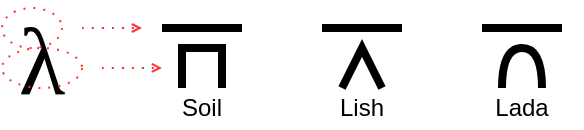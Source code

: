 <mxfile version="20.8.16" type="device"><diagram name="Page-1" id="rLECPWx19LCq5Y2Rb4-H"><mxGraphModel dx="455" dy="281" grid="1" gridSize="10" guides="1" tooltips="1" connect="1" arrows="1" fold="1" page="1" pageScale="1" pageWidth="827" pageHeight="1169" math="0" shadow="0"><root><mxCell id="0"/><mxCell id="1" parent="0"/><mxCell id="6kg71i1mwfdt7K-u9OVn-1" value="" style="endArrow=none;html=1;rounded=0;strokeWidth=4;" edge="1" parent="1"><mxGeometry width="50" height="50" relative="1" as="geometry"><mxPoint x="130" y="440" as="sourcePoint"/><mxPoint x="150" y="440" as="targetPoint"/><Array as="points"><mxPoint x="130" y="420"/><mxPoint x="150" y="420"/></Array></mxGeometry></mxCell><mxCell id="6kg71i1mwfdt7K-u9OVn-2" value="" style="endArrow=none;html=1;rounded=0;strokeWidth=4;" edge="1" parent="1"><mxGeometry width="50" height="50" relative="1" as="geometry"><mxPoint x="120" y="410" as="sourcePoint"/><mxPoint x="160" y="410" as="targetPoint"/></mxGeometry></mxCell><mxCell id="6kg71i1mwfdt7K-u9OVn-3" value="" style="endArrow=none;html=1;rounded=0;strokeWidth=4;" edge="1" parent="1"><mxGeometry width="50" height="50" relative="1" as="geometry"><mxPoint x="210" y="440.0" as="sourcePoint"/><mxPoint x="230" y="440.0" as="targetPoint"/><Array as="points"><mxPoint x="220" y="420"/></Array></mxGeometry></mxCell><mxCell id="6kg71i1mwfdt7K-u9OVn-4" value="" style="endArrow=none;html=1;rounded=0;strokeWidth=4;" edge="1" parent="1"><mxGeometry width="50" height="50" relative="1" as="geometry"><mxPoint x="200" y="410" as="sourcePoint"/><mxPoint x="240" y="410" as="targetPoint"/></mxGeometry></mxCell><mxCell id="6kg71i1mwfdt7K-u9OVn-5" value="" style="endArrow=none;html=1;strokeWidth=4;curved=1;" edge="1" parent="1"><mxGeometry width="50" height="50" relative="1" as="geometry"><mxPoint x="290" y="440.0" as="sourcePoint"/><mxPoint x="310" y="440.0" as="targetPoint"/><Array as="points"><mxPoint x="290" y="420"/><mxPoint x="310" y="420"/></Array></mxGeometry></mxCell><mxCell id="6kg71i1mwfdt7K-u9OVn-6" value="" style="endArrow=none;html=1;rounded=0;strokeWidth=4;" edge="1" parent="1"><mxGeometry width="50" height="50" relative="1" as="geometry"><mxPoint x="280" y="410" as="sourcePoint"/><mxPoint x="320" y="410" as="targetPoint"/></mxGeometry></mxCell><mxCell id="6kg71i1mwfdt7K-u9OVn-7" value="Soil" style="text;html=1;strokeColor=none;fillColor=none;align=center;verticalAlign=middle;whiteSpace=wrap;rounded=0;" vertex="1" parent="1"><mxGeometry x="110" y="440" width="60" height="20" as="geometry"/></mxCell><mxCell id="6kg71i1mwfdt7K-u9OVn-8" value="Lish" style="text;html=1;strokeColor=none;fillColor=none;align=center;verticalAlign=middle;whiteSpace=wrap;rounded=0;" vertex="1" parent="1"><mxGeometry x="190" y="440" width="60" height="20" as="geometry"/></mxCell><mxCell id="6kg71i1mwfdt7K-u9OVn-9" value="Lada" style="text;html=1;strokeColor=none;fillColor=none;align=center;verticalAlign=middle;whiteSpace=wrap;rounded=0;" vertex="1" parent="1"><mxGeometry x="270" y="440" width="60" height="20" as="geometry"/></mxCell><mxCell id="6kg71i1mwfdt7K-u9OVn-13" value="λ" style="text;whiteSpace=wrap;html=1;fontSize=48;verticalAlign=middle;align=center;fontFamily=Lucida Console;spacingBottom=-11;" vertex="1" parent="1"><mxGeometry x="40" y="400" width="40" height="40" as="geometry"/></mxCell><mxCell id="6kg71i1mwfdt7K-u9OVn-14" value="" style="ellipse;whiteSpace=wrap;html=1;fontFamily=Lucida Console;fontSize=48;fillColor=none;dashed=1;dashPattern=1 4;strokeColor=#FF3333;" vertex="1" parent="1"><mxGeometry x="40" y="400" width="30" height="20" as="geometry"/></mxCell><mxCell id="6kg71i1mwfdt7K-u9OVn-15" value="" style="ellipse;whiteSpace=wrap;html=1;fontFamily=Lucida Console;fontSize=48;fillColor=none;dashed=1;dashPattern=1 4;strokeColor=#FF3333;" vertex="1" parent="1"><mxGeometry x="40" y="420" width="40" height="20" as="geometry"/></mxCell><mxCell id="6kg71i1mwfdt7K-u9OVn-17" value="" style="endArrow=open;dashed=1;html=1;dashPattern=1 4;strokeWidth=1;fontFamily=Lucida Console;fontSize=48;curved=1;strokeColor=#FF3333;endFill=0;endSize=3;" edge="1" parent="1"><mxGeometry width="50" height="50" relative="1" as="geometry"><mxPoint x="80" y="410" as="sourcePoint"/><mxPoint x="110" y="410" as="targetPoint"/></mxGeometry></mxCell><mxCell id="6kg71i1mwfdt7K-u9OVn-18" value="" style="endArrow=open;dashed=1;html=1;dashPattern=1 4;strokeWidth=1;fontFamily=Lucida Console;fontSize=48;curved=1;strokeColor=#FF3333;endFill=0;endSize=3;" edge="1" parent="1"><mxGeometry width="50" height="50" relative="1" as="geometry"><mxPoint x="90" y="429.96" as="sourcePoint"/><mxPoint x="120" y="429.96" as="targetPoint"/></mxGeometry></mxCell></root></mxGraphModel></diagram></mxfile>